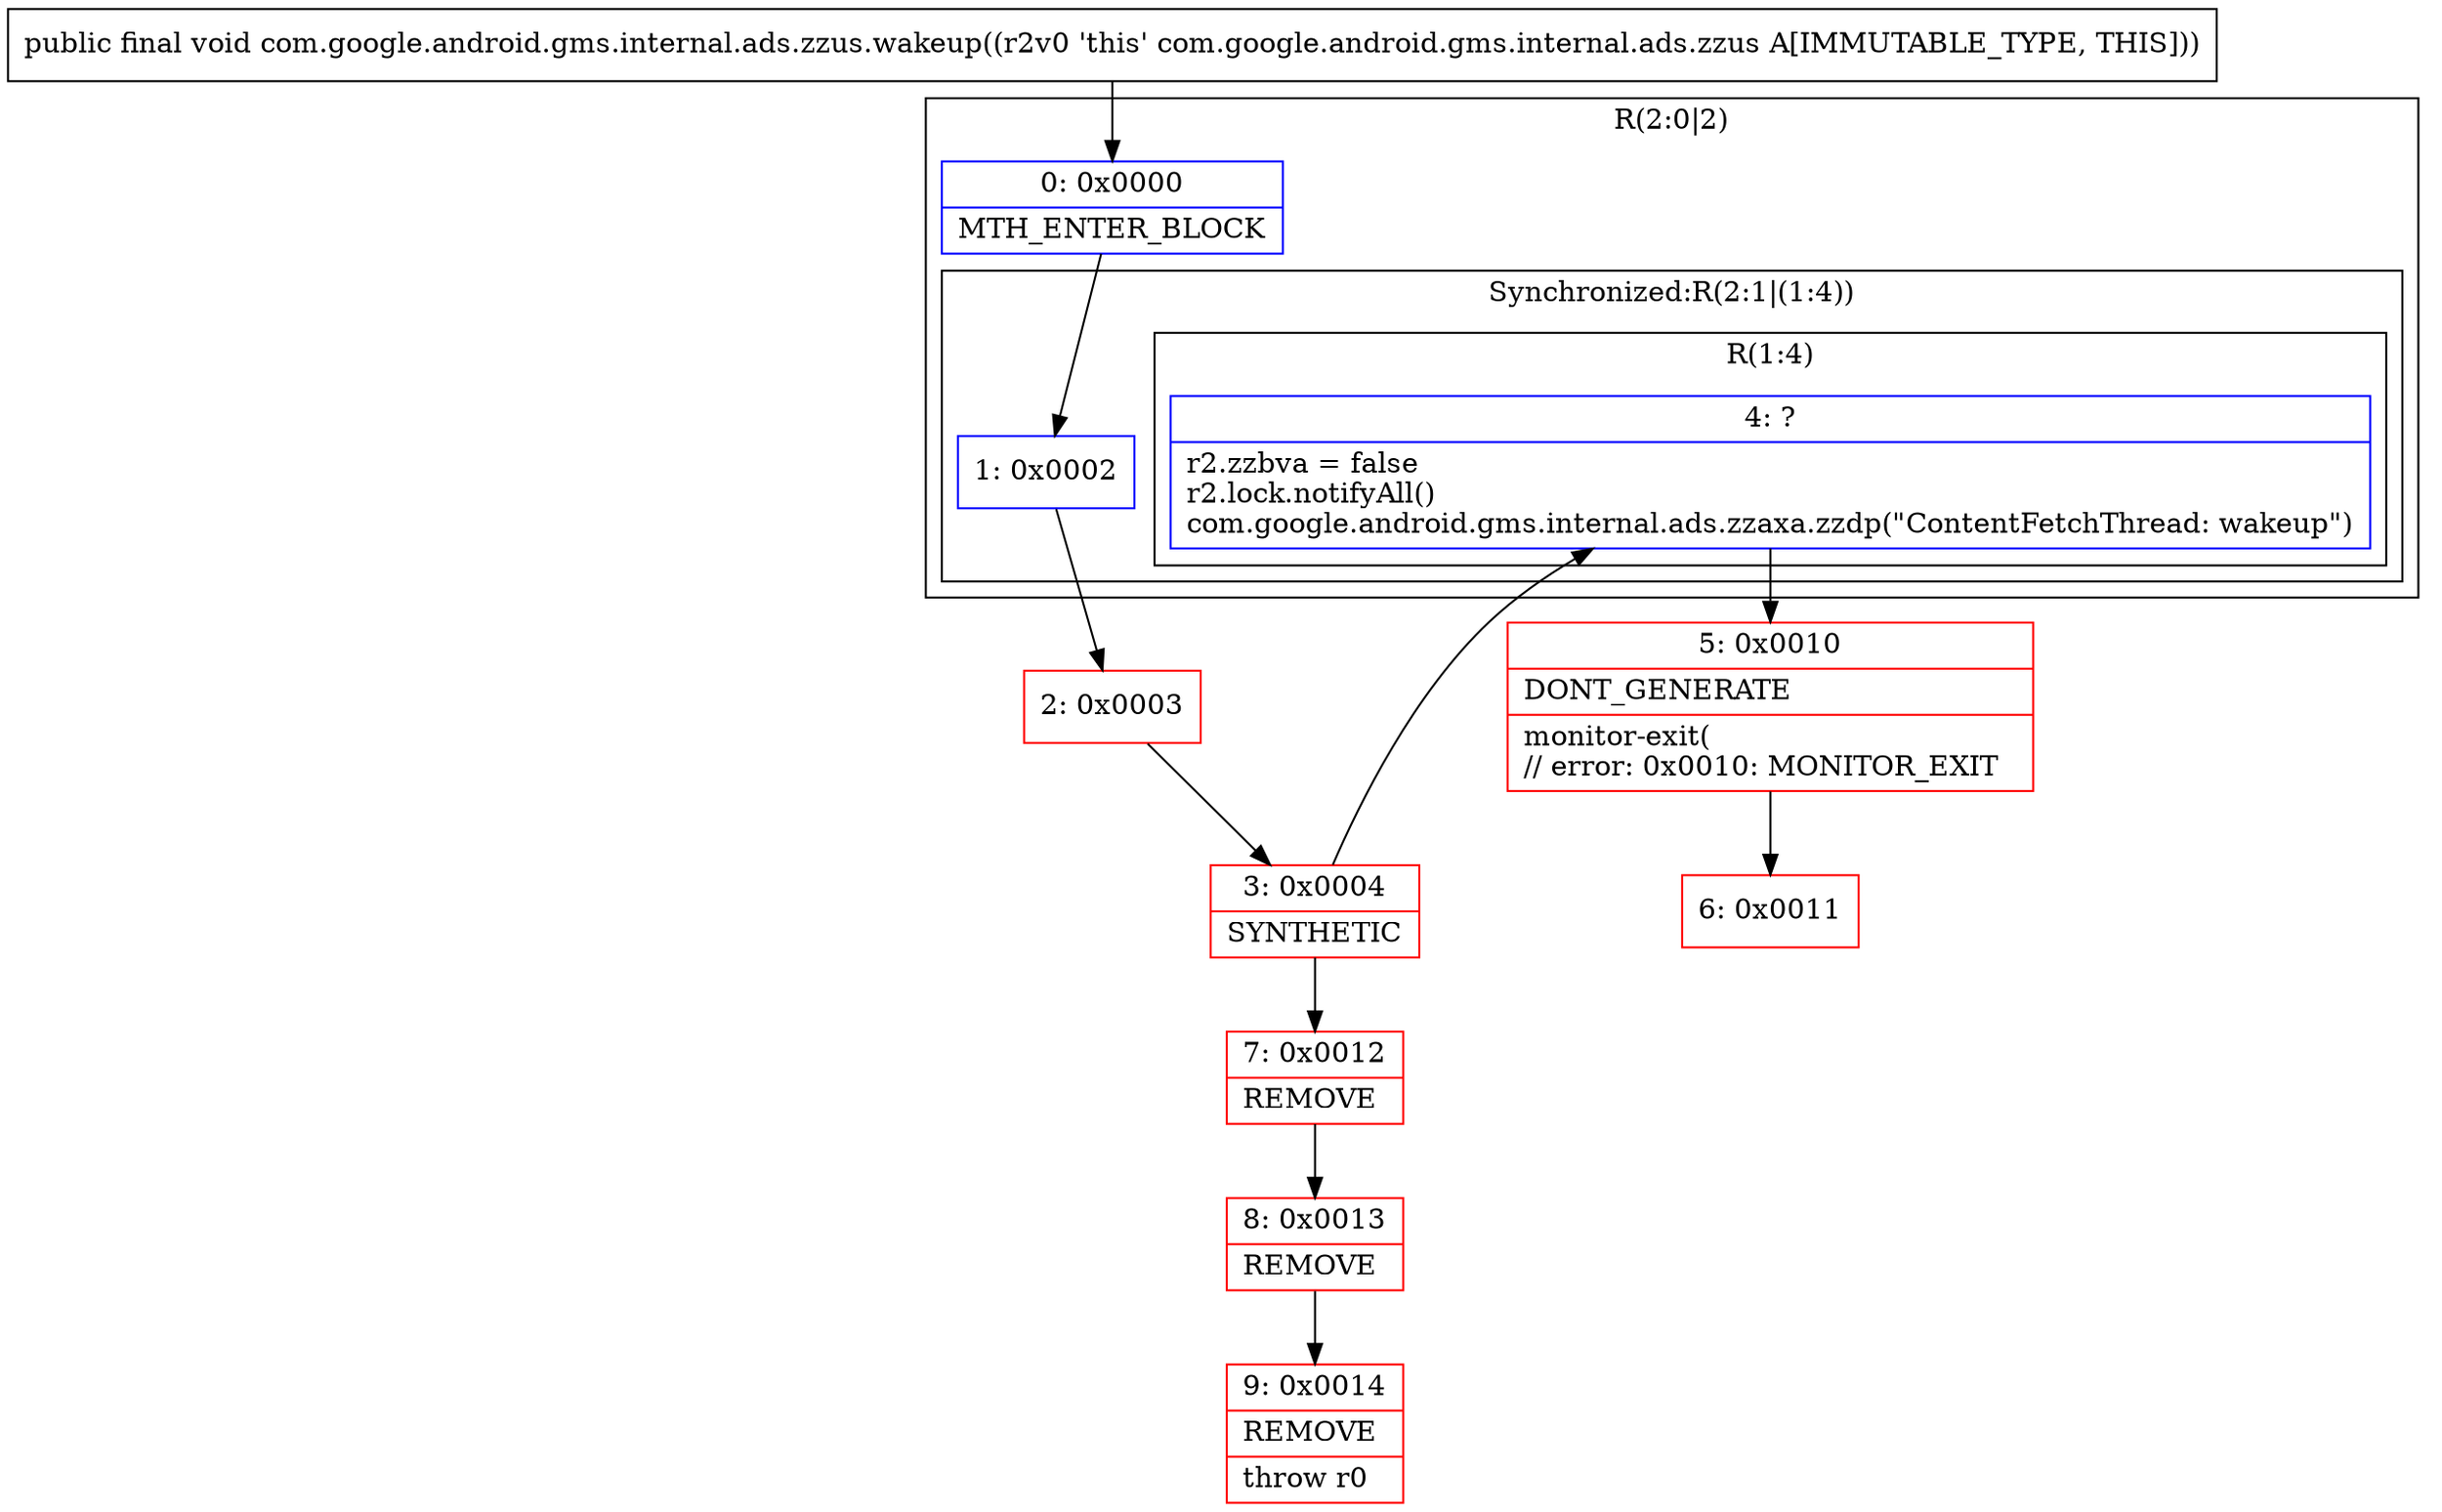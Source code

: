 digraph "CFG forcom.google.android.gms.internal.ads.zzus.wakeup()V" {
subgraph cluster_Region_1058878732 {
label = "R(2:0|2)";
node [shape=record,color=blue];
Node_0 [shape=record,label="{0\:\ 0x0000|MTH_ENTER_BLOCK\l}"];
subgraph cluster_SynchronizedRegion_1258069667 {
label = "Synchronized:R(2:1|(1:4))";
node [shape=record,color=blue];
Node_1 [shape=record,label="{1\:\ 0x0002}"];
subgraph cluster_Region_1349316976 {
label = "R(1:4)";
node [shape=record,color=blue];
Node_4 [shape=record,label="{4\:\ ?|r2.zzbva = false\lr2.lock.notifyAll()\lcom.google.android.gms.internal.ads.zzaxa.zzdp(\"ContentFetchThread: wakeup\")\l}"];
}
}
}
Node_2 [shape=record,color=red,label="{2\:\ 0x0003}"];
Node_3 [shape=record,color=red,label="{3\:\ 0x0004|SYNTHETIC\l}"];
Node_5 [shape=record,color=red,label="{5\:\ 0x0010|DONT_GENERATE\l|monitor\-exit(\l\/\/ error: 0x0010: MONITOR_EXIT  \l}"];
Node_6 [shape=record,color=red,label="{6\:\ 0x0011}"];
Node_7 [shape=record,color=red,label="{7\:\ 0x0012|REMOVE\l}"];
Node_8 [shape=record,color=red,label="{8\:\ 0x0013|REMOVE\l}"];
Node_9 [shape=record,color=red,label="{9\:\ 0x0014|REMOVE\l|throw r0\l}"];
MethodNode[shape=record,label="{public final void com.google.android.gms.internal.ads.zzus.wakeup((r2v0 'this' com.google.android.gms.internal.ads.zzus A[IMMUTABLE_TYPE, THIS])) }"];
MethodNode -> Node_0;
Node_0 -> Node_1;
Node_1 -> Node_2;
Node_4 -> Node_5;
Node_2 -> Node_3;
Node_3 -> Node_4;
Node_3 -> Node_7;
Node_5 -> Node_6;
Node_7 -> Node_8;
Node_8 -> Node_9;
}


